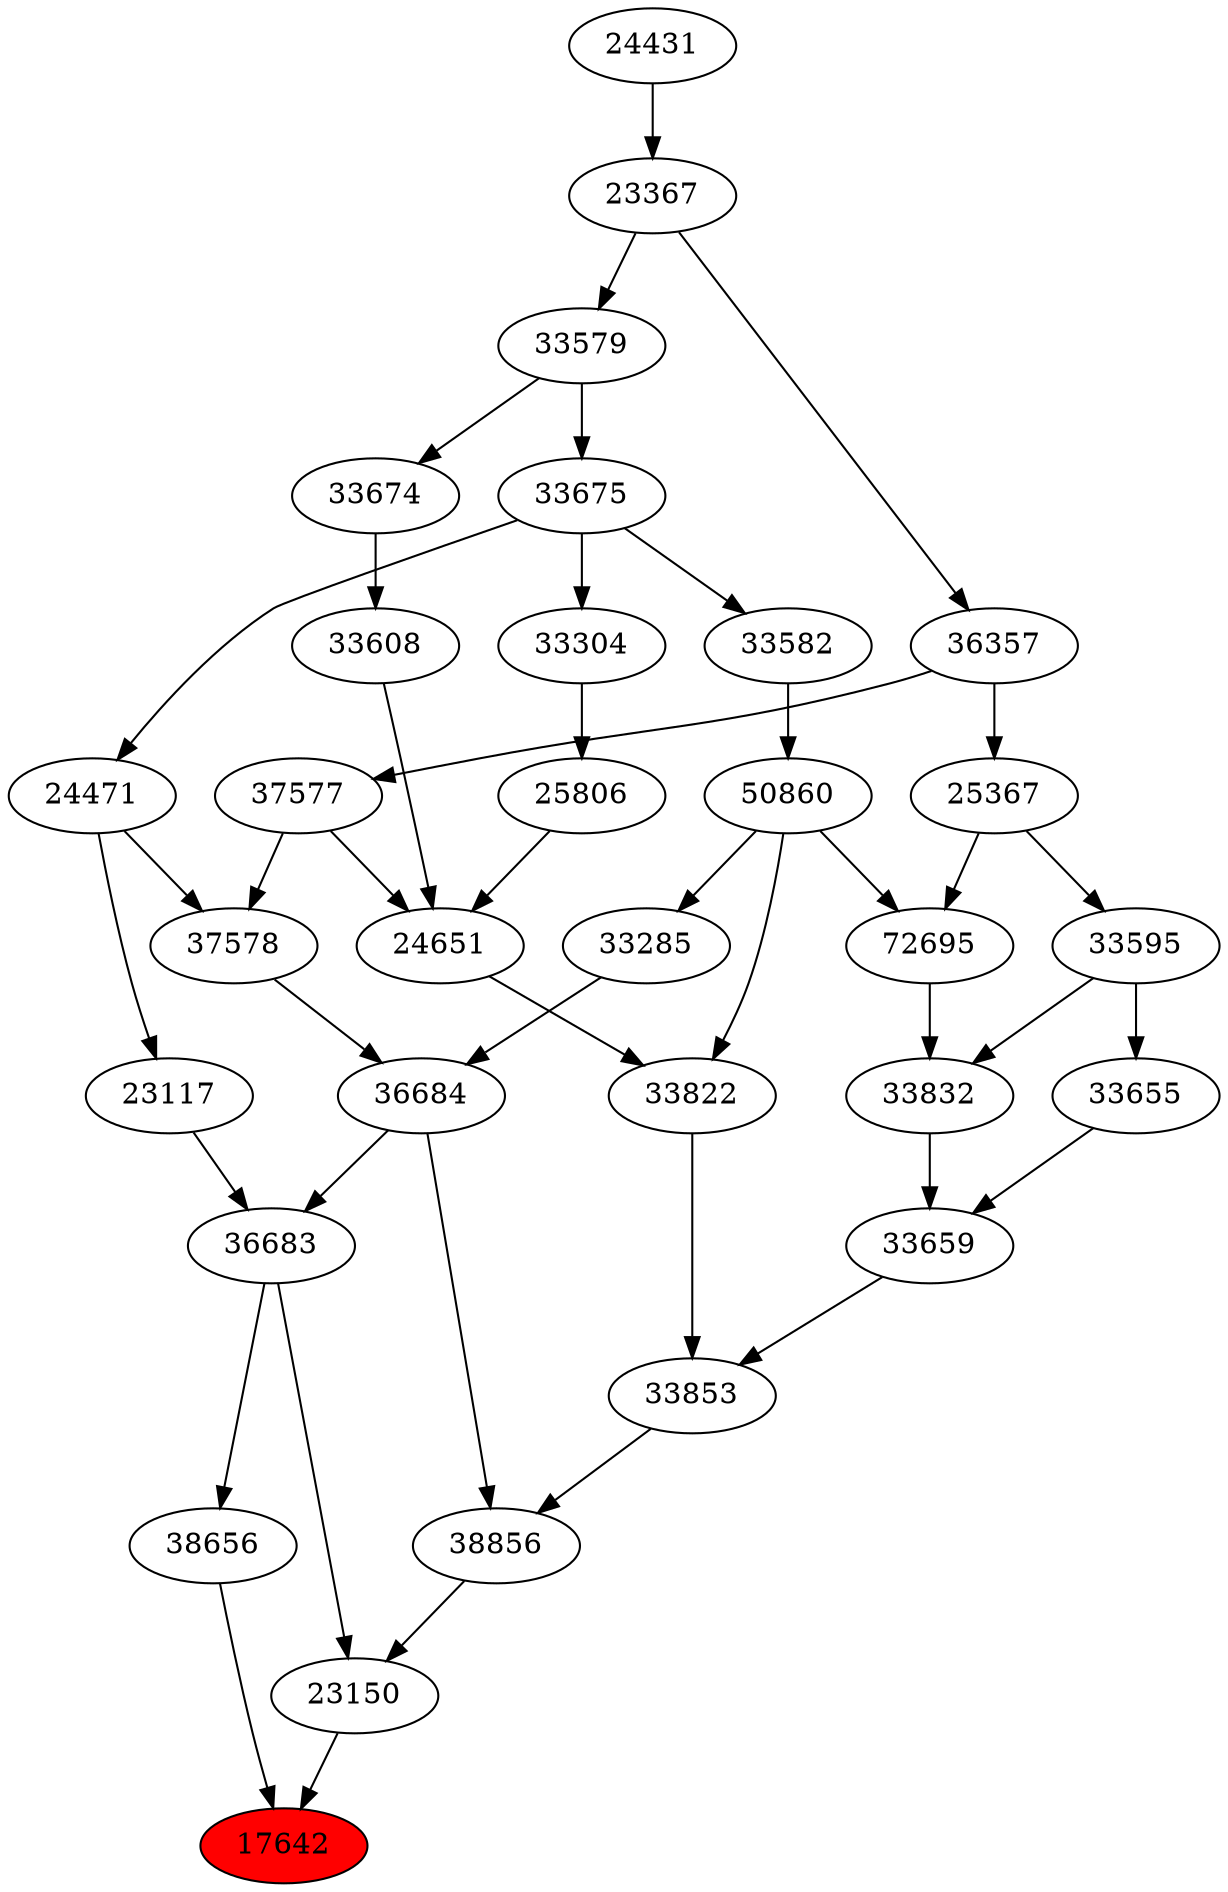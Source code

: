 strict digraph{ 
17642 [label="17642" fillcolor=red style=filled]
38656 -> 17642
23150 -> 17642
38656 [label="38656"]
36683 -> 38656
23150 [label="23150"]
38856 -> 23150
36683 -> 23150
36683 [label="36683"]
36684 -> 36683
23117 -> 36683
38856 [label="38856"]
33853 -> 38856
36684 -> 38856
36684 [label="36684"]
33285 -> 36684
37578 -> 36684
23117 [label="23117"]
24471 -> 23117
33853 [label="33853"]
33659 -> 33853
33822 -> 33853
33285 [label="33285"]
50860 -> 33285
37578 [label="37578"]
24471 -> 37578
37577 -> 37578
24471 [label="24471"]
33675 -> 24471
33659 [label="33659"]
33655 -> 33659
33832 -> 33659
33822 [label="33822"]
24651 -> 33822
50860 -> 33822
50860 [label="50860"]
33582 -> 50860
37577 [label="37577"]
36357 -> 37577
33675 [label="33675"]
33579 -> 33675
33655 [label="33655"]
33595 -> 33655
33832 [label="33832"]
72695 -> 33832
33595 -> 33832
24651 [label="24651"]
25806 -> 24651
33608 -> 24651
37577 -> 24651
33582 [label="33582"]
33675 -> 33582
36357 [label="36357"]
23367 -> 36357
33579 [label="33579"]
23367 -> 33579
33595 [label="33595"]
25367 -> 33595
72695 [label="72695"]
50860 -> 72695
25367 -> 72695
25806 [label="25806"]
33304 -> 25806
33608 [label="33608"]
33674 -> 33608
23367 [label="23367"]
24431 -> 23367
25367 [label="25367"]
36357 -> 25367
33304 [label="33304"]
33675 -> 33304
33674 [label="33674"]
33579 -> 33674
24431 [label="24431"]
}